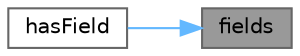 digraph "fields"
{
 // INTERACTIVE_SVG=YES
 // LATEX_PDF_SIZE
  bgcolor="transparent";
  edge [fontname=Helvetica,fontsize=10,labelfontname=Helvetica,labelfontsize=10];
  node [fontname=Helvetica,fontsize=10,shape=box,height=0.2,width=0.4];
  rankdir="RL";
  Node1 [label="fields",height=0.2,width=0.4,color="gray40", fillcolor="grey60", style="filled", fontcolor="black",tooltip=" "];
  Node1 -> Node2 [dir="back",color="steelblue1",style="solid"];
  Node2 [label="hasField",height=0.2,width=0.4,color="grey40", fillcolor="white", style="filled",URL="$classore_1_1data_1_1_c_s_v_reader.html#ac73bc08e3c2f63f3014cf0e1cae7adbe",tooltip=" "];
}
